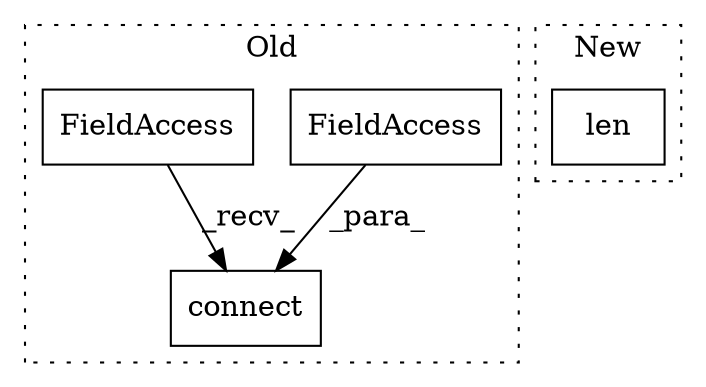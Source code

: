 digraph G {
subgraph cluster0 {
1 [label="connect" a="32" s="10087,10107" l="8,1" shape="box"];
3 [label="FieldAccess" a="22" s="10095" l="12" shape="box"];
4 [label="FieldAccess" a="22" s="10074" l="12" shape="box"];
label = "Old";
style="dotted";
}
subgraph cluster1 {
2 [label="len" a="32" s="9685,9697" l="4,1" shape="box"];
label = "New";
style="dotted";
}
3 -> 1 [label="_para_"];
4 -> 1 [label="_recv_"];
}